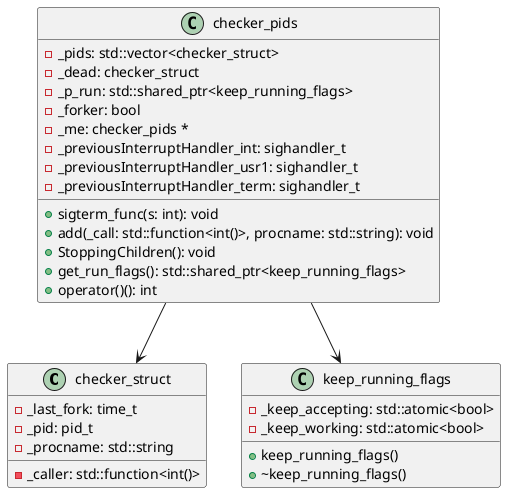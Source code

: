 @startuml
class checker_struct {
  - _caller: std::function<int()>
  - _last_fork: time_t
  - _pid: pid_t
  - _procname: std::string
}

class keep_running_flags {
  - _keep_accepting: std::atomic<bool>
  - _keep_working: std::atomic<bool>

  + keep_running_flags()
  + ~keep_running_flags()
}

class checker_pids {
  - _pids: std::vector<checker_struct>
  - _dead: checker_struct
  - _p_run: std::shared_ptr<keep_running_flags>
  - _forker: bool
  - _me: checker_pids *
  - _previousInterruptHandler_int: sighandler_t
  - _previousInterruptHandler_usr1: sighandler_t
  - _previousInterruptHandler_term: sighandler_t

  + sigterm_func(s: int): void
  + add(_call: std::function<int()>, procname: std::string): void
  + StoppingChildren(): void
  + get_run_flags(): std::shared_ptr<keep_running_flags>
  + operator()(): int
}

checker_pids --> checker_struct
checker_pids --> keep_running_flags
@enduml
